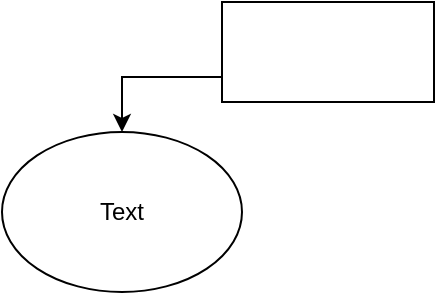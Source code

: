 <mxfile version="24.4.8" type="github">
  <diagram name="第 1 页" id="RIavcO6uoZUjZnijJ_pN">
    <mxGraphModel dx="566" dy="398" grid="1" gridSize="10" guides="1" tooltips="1" connect="1" arrows="1" fold="1" page="1" pageScale="1" pageWidth="827" pageHeight="1169" math="0" shadow="0">
      <root>
        <mxCell id="0" />
        <mxCell id="1" parent="0" />
        <mxCell id="FsyVm6fmHX27iy4A4iEs-1" style="edgeStyle=orthogonalEdgeStyle;rounded=0;orthogonalLoop=1;jettySize=auto;html=1;exitX=0;exitY=0.75;exitDx=0;exitDy=0;" parent="1" source="GgPbWBN05R_25RMyi4k5-1" target="GgPbWBN05R_25RMyi4k5-3" edge="1">
          <mxGeometry relative="1" as="geometry" />
        </mxCell>
        <mxCell id="GgPbWBN05R_25RMyi4k5-1" value="" style="rounded=0;whiteSpace=wrap;html=1;" parent="1" vertex="1">
          <mxGeometry x="360" y="130" width="106" height="50" as="geometry" />
        </mxCell>
        <mxCell id="GgPbWBN05R_25RMyi4k5-3" value="" style="ellipse;whiteSpace=wrap;html=1;" parent="1" vertex="1">
          <mxGeometry x="250" y="195" width="120" height="80" as="geometry" />
        </mxCell>
        <mxCell id="GgPbWBN05R_25RMyi4k5-4" value="Text" style="text;html=1;align=center;verticalAlign=middle;whiteSpace=wrap;rounded=0;" parent="1" vertex="1">
          <mxGeometry x="280" y="220" width="60" height="30" as="geometry" />
        </mxCell>
      </root>
    </mxGraphModel>
  </diagram>
</mxfile>
